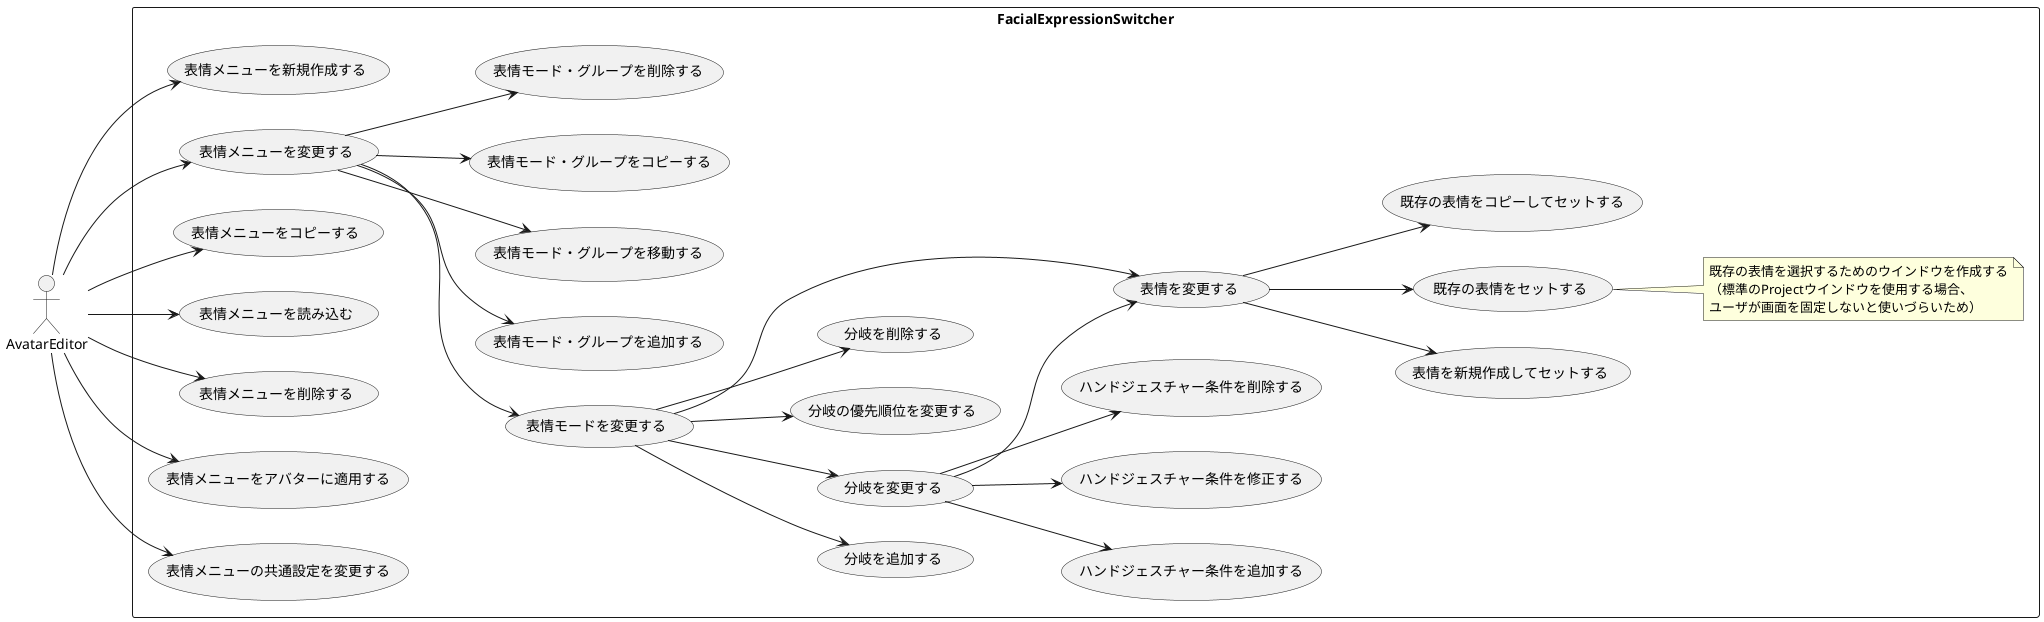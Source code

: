 @startuml FacialExpressionSwitcherUseCase
left to right direction
:AvatarEditor:
rectangle FacialExpressionSwitcher {
    (表情メニューを新規作成する) as createMenu
    AvatarEditor --> createMenu
    (表情メニューを変更する) as modifyMenu
    AvatarEditor --> modifyMenu
    (表情メニューをコピーする) as copyMenu
    AvatarEditor --> copyMenu
    (表情メニューを読み込む) as loadMenu
    AvatarEditor --> loadMenu
    (表情メニューを削除する) as removeMenu
    AvatarEditor --> removeMenu
    (表情メニューをアバターに適用する) as applyToAvatar
    AvatarEditor --> applyToAvatar
    (表情メニューの共通設定を変更する) as modifyCommonSetting
    AvatarEditor --> modifyCommonSetting

    (表情モードを変更する) as modifyMode
    modifyMenu --> modifyMode
    (表情モード・グループを追加する) as addMode
    modifyMenu --> addMode
    (表情モード・グループを移動する) as moveMode
    modifyMenu --> moveMode
    (表情モード・グループをコピーする) as copyMode
    modifyMenu --> copyMode
    (表情モード・グループを削除する) as removeMode
    modifyMenu --> removeMode

    (分岐を追加する) as addBranch
    modifyMode --> addBranch
    (分岐を変更する) as modifyBranch
    modifyMode --> modifyBranch
    (分岐の優先順位を変更する) as changeBranchOrder
    modifyMode --> changeBranchOrder
    (分岐を削除する) as removeBranch
    modifyMode --> removeBranch

    (ハンドジェスチャー条件を追加する) as addGestureCondition
    modifyBranch --> addGestureCondition
    (ハンドジェスチャー条件を修正する) as modifyGestureCondition
    modifyBranch --> modifyGestureCondition
    (ハンドジェスチャー条件を削除する) as removeGestureCondition
    modifyBranch --> removeGestureCondition

    (表情を変更する) as changeExpression
    modifyMode --> changeExpression
    modifyBranch --> changeExpression

    (表情を新規作成してセットする) as setNewExpression
    changeExpression --> setNewExpression
    (既存の表情をセットする) as setExistingExpression
    changeExpression --> setExistingExpression
    (既存の表情をコピーしてセットする) as  setCopiedExpression
    changeExpression --> setCopiedExpression

    note right of setExistingExpression
    既存の表情を選択するためのウインドウを作成する
    （標準のProjectウインドウを使用する場合、
    ユーザが画面を固定しないと使いづらいため）
    end note
}
@enduml
